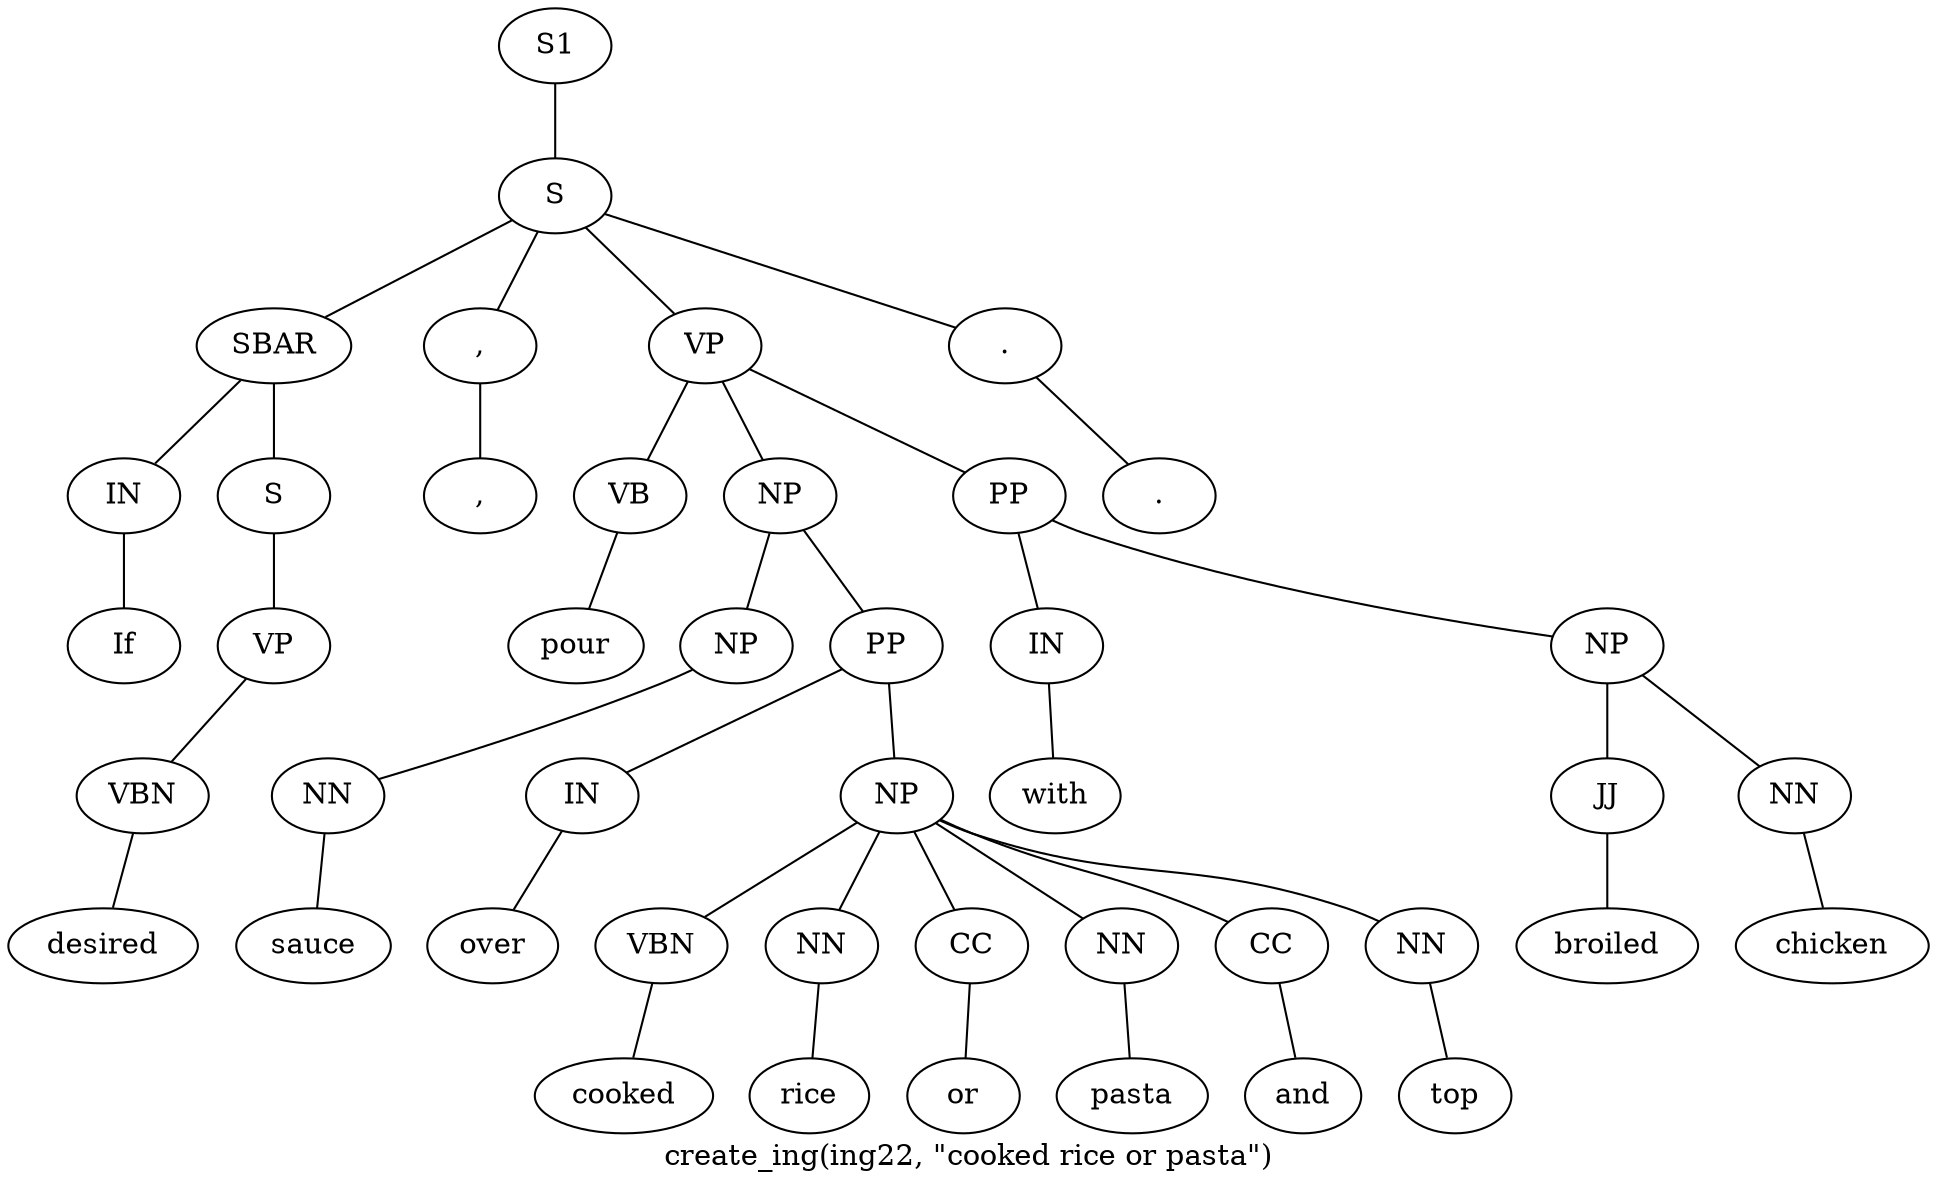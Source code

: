 graph SyntaxGraph {
	label = "create_ing(ing22, \"cooked rice or pasta\")";
	Node0 [label="S1"];
	Node1 [label="S"];
	Node2 [label="SBAR"];
	Node3 [label="IN"];
	Node4 [label="If"];
	Node5 [label="S"];
	Node6 [label="VP"];
	Node7 [label="VBN"];
	Node8 [label="desired"];
	Node9 [label=","];
	Node10 [label=","];
	Node11 [label="VP"];
	Node12 [label="VB"];
	Node13 [label="pour"];
	Node14 [label="NP"];
	Node15 [label="NP"];
	Node16 [label="NN"];
	Node17 [label="sauce"];
	Node18 [label="PP"];
	Node19 [label="IN"];
	Node20 [label="over"];
	Node21 [label="NP"];
	Node22 [label="VBN"];
	Node23 [label="cooked"];
	Node24 [label="NN"];
	Node25 [label="rice"];
	Node26 [label="CC"];
	Node27 [label="or"];
	Node28 [label="NN"];
	Node29 [label="pasta"];
	Node30 [label="CC"];
	Node31 [label="and"];
	Node32 [label="NN"];
	Node33 [label="top"];
	Node34 [label="PP"];
	Node35 [label="IN"];
	Node36 [label="with"];
	Node37 [label="NP"];
	Node38 [label="JJ"];
	Node39 [label="broiled"];
	Node40 [label="NN"];
	Node41 [label="chicken"];
	Node42 [label="."];
	Node43 [label="."];

	Node0 -- Node1;
	Node1 -- Node2;
	Node1 -- Node9;
	Node1 -- Node11;
	Node1 -- Node42;
	Node2 -- Node3;
	Node2 -- Node5;
	Node3 -- Node4;
	Node5 -- Node6;
	Node6 -- Node7;
	Node7 -- Node8;
	Node9 -- Node10;
	Node11 -- Node12;
	Node11 -- Node14;
	Node11 -- Node34;
	Node12 -- Node13;
	Node14 -- Node15;
	Node14 -- Node18;
	Node15 -- Node16;
	Node16 -- Node17;
	Node18 -- Node19;
	Node18 -- Node21;
	Node19 -- Node20;
	Node21 -- Node22;
	Node21 -- Node24;
	Node21 -- Node26;
	Node21 -- Node28;
	Node21 -- Node30;
	Node21 -- Node32;
	Node22 -- Node23;
	Node24 -- Node25;
	Node26 -- Node27;
	Node28 -- Node29;
	Node30 -- Node31;
	Node32 -- Node33;
	Node34 -- Node35;
	Node34 -- Node37;
	Node35 -- Node36;
	Node37 -- Node38;
	Node37 -- Node40;
	Node38 -- Node39;
	Node40 -- Node41;
	Node42 -- Node43;
}